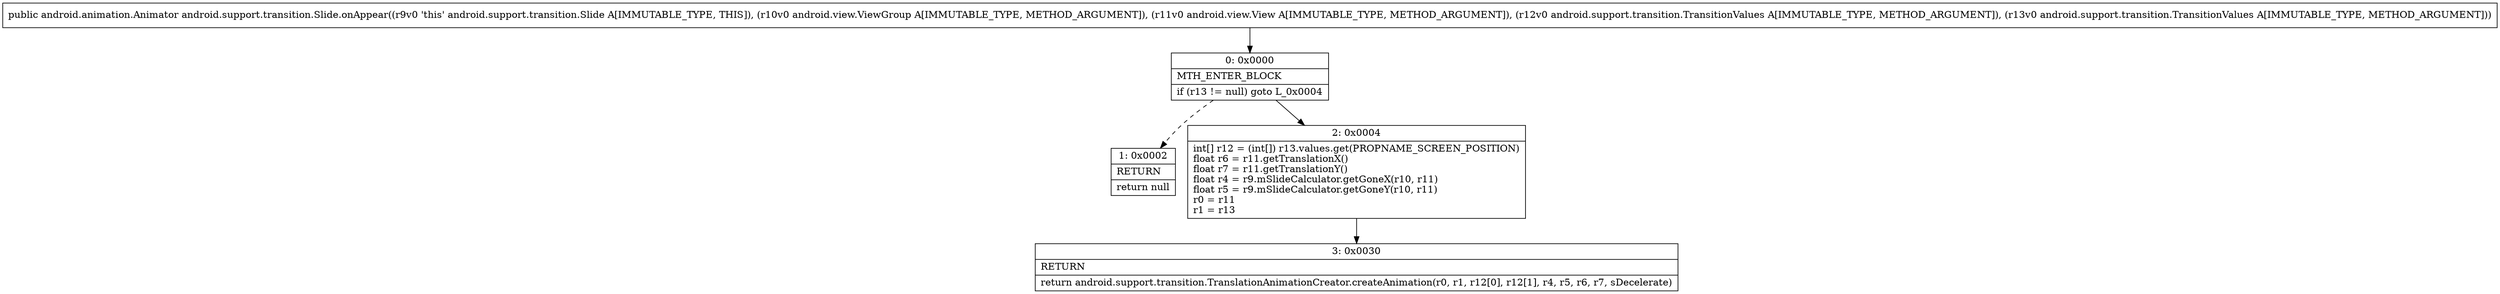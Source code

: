 digraph "CFG forandroid.support.transition.Slide.onAppear(Landroid\/view\/ViewGroup;Landroid\/view\/View;Landroid\/support\/transition\/TransitionValues;Landroid\/support\/transition\/TransitionValues;)Landroid\/animation\/Animator;" {
Node_0 [shape=record,label="{0\:\ 0x0000|MTH_ENTER_BLOCK\l|if (r13 != null) goto L_0x0004\l}"];
Node_1 [shape=record,label="{1\:\ 0x0002|RETURN\l|return null\l}"];
Node_2 [shape=record,label="{2\:\ 0x0004|int[] r12 = (int[]) r13.values.get(PROPNAME_SCREEN_POSITION)\lfloat r6 = r11.getTranslationX()\lfloat r7 = r11.getTranslationY()\lfloat r4 = r9.mSlideCalculator.getGoneX(r10, r11)\lfloat r5 = r9.mSlideCalculator.getGoneY(r10, r11)\lr0 = r11\lr1 = r13\l}"];
Node_3 [shape=record,label="{3\:\ 0x0030|RETURN\l|return android.support.transition.TranslationAnimationCreator.createAnimation(r0, r1, r12[0], r12[1], r4, r5, r6, r7, sDecelerate)\l}"];
MethodNode[shape=record,label="{public android.animation.Animator android.support.transition.Slide.onAppear((r9v0 'this' android.support.transition.Slide A[IMMUTABLE_TYPE, THIS]), (r10v0 android.view.ViewGroup A[IMMUTABLE_TYPE, METHOD_ARGUMENT]), (r11v0 android.view.View A[IMMUTABLE_TYPE, METHOD_ARGUMENT]), (r12v0 android.support.transition.TransitionValues A[IMMUTABLE_TYPE, METHOD_ARGUMENT]), (r13v0 android.support.transition.TransitionValues A[IMMUTABLE_TYPE, METHOD_ARGUMENT])) }"];
MethodNode -> Node_0;
Node_0 -> Node_1[style=dashed];
Node_0 -> Node_2;
Node_2 -> Node_3;
}

